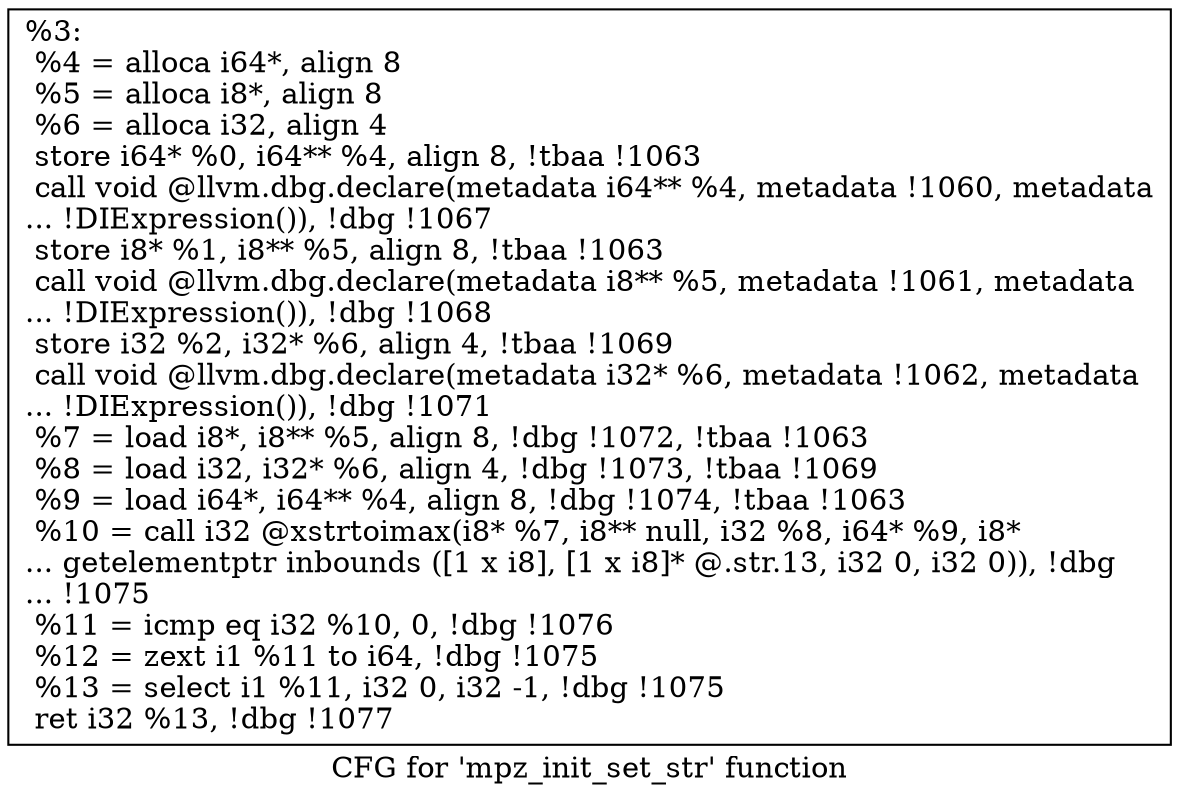 digraph "CFG for 'mpz_init_set_str' function" {
	label="CFG for 'mpz_init_set_str' function";

	Node0x938da0 [shape=record,label="{%3:\l  %4 = alloca i64*, align 8\l  %5 = alloca i8*, align 8\l  %6 = alloca i32, align 4\l  store i64* %0, i64** %4, align 8, !tbaa !1063\l  call void @llvm.dbg.declare(metadata i64** %4, metadata !1060, metadata\l... !DIExpression()), !dbg !1067\l  store i8* %1, i8** %5, align 8, !tbaa !1063\l  call void @llvm.dbg.declare(metadata i8** %5, metadata !1061, metadata\l... !DIExpression()), !dbg !1068\l  store i32 %2, i32* %6, align 4, !tbaa !1069\l  call void @llvm.dbg.declare(metadata i32* %6, metadata !1062, metadata\l... !DIExpression()), !dbg !1071\l  %7 = load i8*, i8** %5, align 8, !dbg !1072, !tbaa !1063\l  %8 = load i32, i32* %6, align 4, !dbg !1073, !tbaa !1069\l  %9 = load i64*, i64** %4, align 8, !dbg !1074, !tbaa !1063\l  %10 = call i32 @xstrtoimax(i8* %7, i8** null, i32 %8, i64* %9, i8*\l... getelementptr inbounds ([1 x i8], [1 x i8]* @.str.13, i32 0, i32 0)), !dbg\l... !1075\l  %11 = icmp eq i32 %10, 0, !dbg !1076\l  %12 = zext i1 %11 to i64, !dbg !1075\l  %13 = select i1 %11, i32 0, i32 -1, !dbg !1075\l  ret i32 %13, !dbg !1077\l}"];
}
